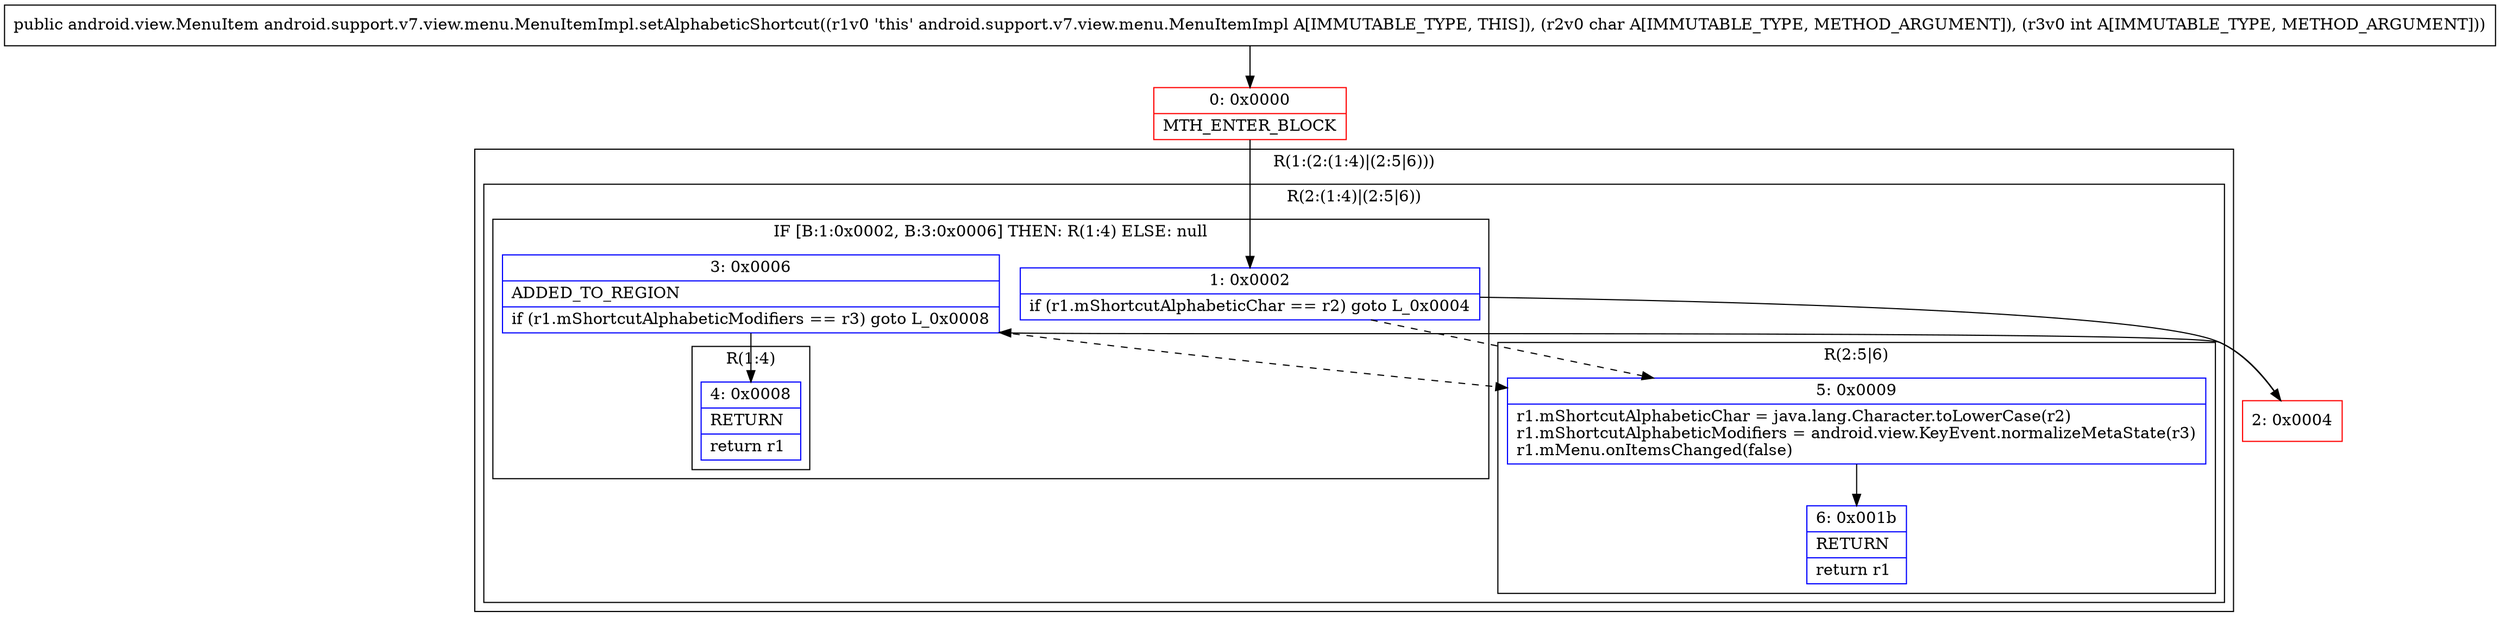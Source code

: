 digraph "CFG forandroid.support.v7.view.menu.MenuItemImpl.setAlphabeticShortcut(CI)Landroid\/view\/MenuItem;" {
subgraph cluster_Region_81083220 {
label = "R(1:(2:(1:4)|(2:5|6)))";
node [shape=record,color=blue];
subgraph cluster_Region_1478136607 {
label = "R(2:(1:4)|(2:5|6))";
node [shape=record,color=blue];
subgraph cluster_IfRegion_295634208 {
label = "IF [B:1:0x0002, B:3:0x0006] THEN: R(1:4) ELSE: null";
node [shape=record,color=blue];
Node_1 [shape=record,label="{1\:\ 0x0002|if (r1.mShortcutAlphabeticChar == r2) goto L_0x0004\l}"];
Node_3 [shape=record,label="{3\:\ 0x0006|ADDED_TO_REGION\l|if (r1.mShortcutAlphabeticModifiers == r3) goto L_0x0008\l}"];
subgraph cluster_Region_564656951 {
label = "R(1:4)";
node [shape=record,color=blue];
Node_4 [shape=record,label="{4\:\ 0x0008|RETURN\l|return r1\l}"];
}
}
subgraph cluster_Region_210070476 {
label = "R(2:5|6)";
node [shape=record,color=blue];
Node_5 [shape=record,label="{5\:\ 0x0009|r1.mShortcutAlphabeticChar = java.lang.Character.toLowerCase(r2)\lr1.mShortcutAlphabeticModifiers = android.view.KeyEvent.normalizeMetaState(r3)\lr1.mMenu.onItemsChanged(false)\l}"];
Node_6 [shape=record,label="{6\:\ 0x001b|RETURN\l|return r1\l}"];
}
}
}
Node_0 [shape=record,color=red,label="{0\:\ 0x0000|MTH_ENTER_BLOCK\l}"];
Node_2 [shape=record,color=red,label="{2\:\ 0x0004}"];
MethodNode[shape=record,label="{public android.view.MenuItem android.support.v7.view.menu.MenuItemImpl.setAlphabeticShortcut((r1v0 'this' android.support.v7.view.menu.MenuItemImpl A[IMMUTABLE_TYPE, THIS]), (r2v0 char A[IMMUTABLE_TYPE, METHOD_ARGUMENT]), (r3v0 int A[IMMUTABLE_TYPE, METHOD_ARGUMENT])) }"];
MethodNode -> Node_0;
Node_1 -> Node_2;
Node_1 -> Node_5[style=dashed];
Node_3 -> Node_4;
Node_3 -> Node_5[style=dashed];
Node_5 -> Node_6;
Node_0 -> Node_1;
Node_2 -> Node_3;
}


